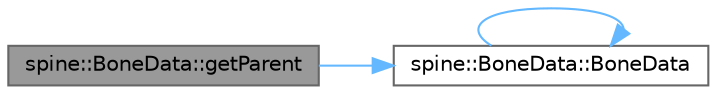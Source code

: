 digraph "spine::BoneData::getParent"
{
 // LATEX_PDF_SIZE
  bgcolor="transparent";
  edge [fontname=Helvetica,fontsize=10,labelfontname=Helvetica,labelfontsize=10];
  node [fontname=Helvetica,fontsize=10,shape=box,height=0.2,width=0.4];
  rankdir="LR";
  Node1 [id="Node000001",label="spine::BoneData::getParent",height=0.2,width=0.4,color="gray40", fillcolor="grey60", style="filled", fontcolor="black",tooltip="May be NULL."];
  Node1 -> Node2 [id="edge1_Node000001_Node000002",color="steelblue1",style="solid",tooltip=" "];
  Node2 [id="Node000002",label="spine::BoneData::BoneData",height=0.2,width=0.4,color="grey40", fillcolor="white", style="filled",URL="$classspine_1_1_bone_data.html#af02ceaba4e3fd9e15f822d4ba8f94448",tooltip=" "];
  Node2 -> Node2 [id="edge2_Node000002_Node000002",color="steelblue1",style="solid",tooltip=" "];
}
